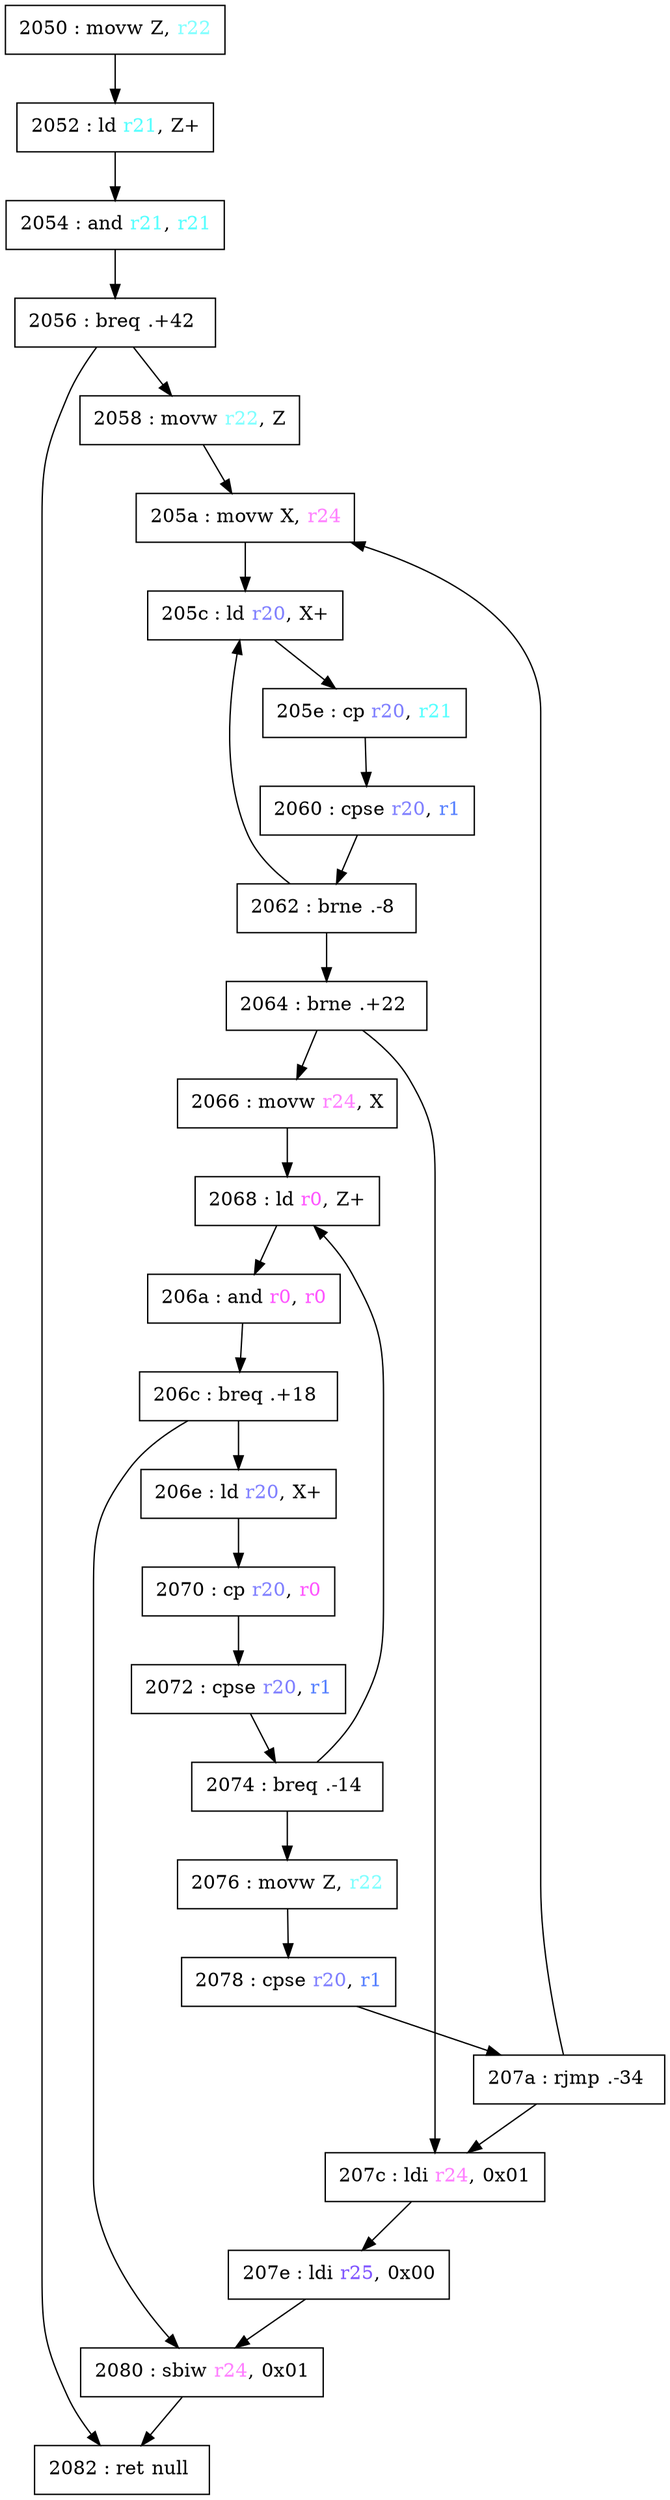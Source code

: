 digraph {
node [shape=box, labeljust=l]
0 [label= <<table border="0" cellspacing="0" cellborder="0">
                          <tr>
                              <td>2050 : movw <font color="#000000">Z</font>, <font color="#7FFFFF">r22</font></td>
                          </tr>
                       </table> 
                      >];
0 -> 1;
1 [label= <<table border="0" cellspacing="0" cellborder="0">
                          <tr>
                              <td>2052 : ld <font color="#55FFFF">r21</font>, <font color="#000000">Z+</font></td>
                          </tr>
                       </table> 
                      >];
1 -> 2;
2 [label= <<table border="0" cellspacing="0" cellborder="0">
                          <tr>
                              <td>2054 : and <font color="#55FFFF">r21</font>, <font color="#55FFFF">r21</font></td>
                          </tr>
                       </table> 
                      >];
2 -> 3;
3 [label= <<table border="0" cellspacing="0" cellborder="0">
                          <tr>
                              <td>2056 : breq <font color="#000000">.+42</font><font color="#000000"> </font></td>
                          </tr>
                       </table> 
                      >];
3 -> 4;
3 -> 25;
4 [label= <<table border="0" cellspacing="0" cellborder="0">
                          <tr>
                              <td>2058 : movw <font color="#7FFFFF">r22</font>, <font color="#000000">Z</font></td>
                          </tr>
                       </table> 
                      >];
4 -> 5;
5 [label= <<table border="0" cellspacing="0" cellborder="0">
                          <tr>
                              <td>205a : movw <font color="#000000">X</font>, <font color="#FF7FFF">r24</font></td>
                          </tr>
                       </table> 
                      >];
5 -> 6;
6 [label= <<table border="0" cellspacing="0" cellborder="0">
                          <tr>
                              <td>205c : ld <font color="#7F7FFF">r20</font>, <font color="#000000">X+</font></td>
                          </tr>
                       </table> 
                      >];
6 -> 7;
7 [label= <<table border="0" cellspacing="0" cellborder="0">
                          <tr>
                              <td>205e : cp <font color="#7F7FFF">r20</font>, <font color="#55FFFF">r21</font></td>
                          </tr>
                       </table> 
                      >];
7 -> 8;
8 [label= <<table border="0" cellspacing="0" cellborder="0">
                          <tr>
                              <td>2060 : cpse <font color="#7F7FFF">r20</font>, <font color="#557FFF">r1</font></td>
                          </tr>
                       </table> 
                      >];
8 -> 9;
9 [label= <<table border="0" cellspacing="0" cellborder="0">
                          <tr>
                              <td>2062 : brne <font color="#000000">.-8</font><font color="#000000"> </font></td>
                          </tr>
                       </table> 
                      >];
9 -> 6;
9 -> 10;
10 [label= <<table border="0" cellspacing="0" cellborder="0">
                          <tr>
                              <td>2064 : brne <font color="#000000">.+22</font><font color="#000000"> </font></td>
                          </tr>
                       </table> 
                      >];
10 -> 11;
10 -> 22;
11 [label= <<table border="0" cellspacing="0" cellborder="0">
                          <tr>
                              <td>2066 : movw <font color="#FF7FFF">r24</font>, <font color="#000000">X</font></td>
                          </tr>
                       </table> 
                      >];
11 -> 12;
12 [label= <<table border="0" cellspacing="0" cellborder="0">
                          <tr>
                              <td>2068 : ld <font color="#FF55FF">r0</font>, <font color="#000000">Z+</font></td>
                          </tr>
                       </table> 
                      >];
12 -> 13;
13 [label= <<table border="0" cellspacing="0" cellborder="0">
                          <tr>
                              <td>206a : and <font color="#FF55FF">r0</font>, <font color="#FF55FF">r0</font></td>
                          </tr>
                       </table> 
                      >];
13 -> 14;
14 [label= <<table border="0" cellspacing="0" cellborder="0">
                          <tr>
                              <td>206c : breq <font color="#000000">.+18</font><font color="#000000"> </font></td>
                          </tr>
                       </table> 
                      >];
14 -> 15;
14 -> 24;
15 [label= <<table border="0" cellspacing="0" cellborder="0">
                          <tr>
                              <td>206e : ld <font color="#7F7FFF">r20</font>, <font color="#000000">X+</font></td>
                          </tr>
                       </table> 
                      >];
15 -> 16;
16 [label= <<table border="0" cellspacing="0" cellborder="0">
                          <tr>
                              <td>2070 : cp <font color="#7F7FFF">r20</font>, <font color="#FF55FF">r0</font></td>
                          </tr>
                       </table> 
                      >];
16 -> 17;
17 [label= <<table border="0" cellspacing="0" cellborder="0">
                          <tr>
                              <td>2072 : cpse <font color="#7F7FFF">r20</font>, <font color="#557FFF">r1</font></td>
                          </tr>
                       </table> 
                      >];
17 -> 18;
18 [label= <<table border="0" cellspacing="0" cellborder="0">
                          <tr>
                              <td>2074 : breq <font color="#000000">.-14</font><font color="#000000"> </font></td>
                          </tr>
                       </table> 
                      >];
18 -> 12;
18 -> 19;
19 [label= <<table border="0" cellspacing="0" cellborder="0">
                          <tr>
                              <td>2076 : movw <font color="#000000">Z</font>, <font color="#7FFFFF">r22</font></td>
                          </tr>
                       </table> 
                      >];
19 -> 20;
20 [label= <<table border="0" cellspacing="0" cellborder="0">
                          <tr>
                              <td>2078 : cpse <font color="#7F7FFF">r20</font>, <font color="#557FFF">r1</font></td>
                          </tr>
                       </table> 
                      >];
20 -> 21;
21 [label= <<table border="0" cellspacing="0" cellborder="0">
                          <tr>
                              <td>207a : rjmp <font color="#000000">.-34</font><font color="#000000"> </font></td>
                          </tr>
                       </table> 
                      >];
21 -> 5;
21 -> 22;
22 [label= <<table border="0" cellspacing="0" cellborder="0">
                          <tr>
                              <td>207c : ldi <font color="#FF7FFF">r24</font>, <font color="#000000">0x01</font></td>
                          </tr>
                       </table> 
                      >];
22 -> 23;
23 [label= <<table border="0" cellspacing="0" cellborder="0">
                          <tr>
                              <td>207e : ldi <font color="#7F55FF">r25</font>, <font color="#000000">0x00</font></td>
                          </tr>
                       </table> 
                      >];
23 -> 24;
24 [label= <<table border="0" cellspacing="0" cellborder="0">
                          <tr>
                              <td>2080 : sbiw <font color="#FF7FFF">r24</font>, <font color="#000000">0x01</font></td>
                          </tr>
                       </table> 
                      >];
24 -> 25;
25 [label= <<table border="0" cellspacing="0" cellborder="0">
                          <tr>
                              <td>2082 : ret <font color="#000000">null</font><font color="#000000"> </font></td>
                          </tr>
                       </table> 
                      >];
}